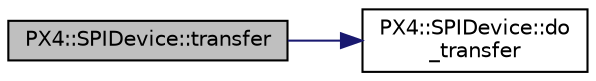 digraph "PX4::SPIDevice::transfer"
{
 // INTERACTIVE_SVG=YES
  edge [fontname="Helvetica",fontsize="10",labelfontname="Helvetica",labelfontsize="10"];
  node [fontname="Helvetica",fontsize="10",shape=record];
  rankdir="LR";
  Node1 [label="PX4::SPIDevice::transfer",height=0.2,width=0.4,color="black", fillcolor="grey75", style="filled", fontcolor="black"];
  Node1 -> Node2 [color="midnightblue",fontsize="10",style="solid",fontname="Helvetica"];
  Node2 [label="PX4::SPIDevice::do\l_transfer",height=0.2,width=0.4,color="black", fillcolor="white", style="filled",URL="$classPX4_1_1SPIDevice.html#a20064f9e99f7e45ebb5ce495d1d6c840"];
}
